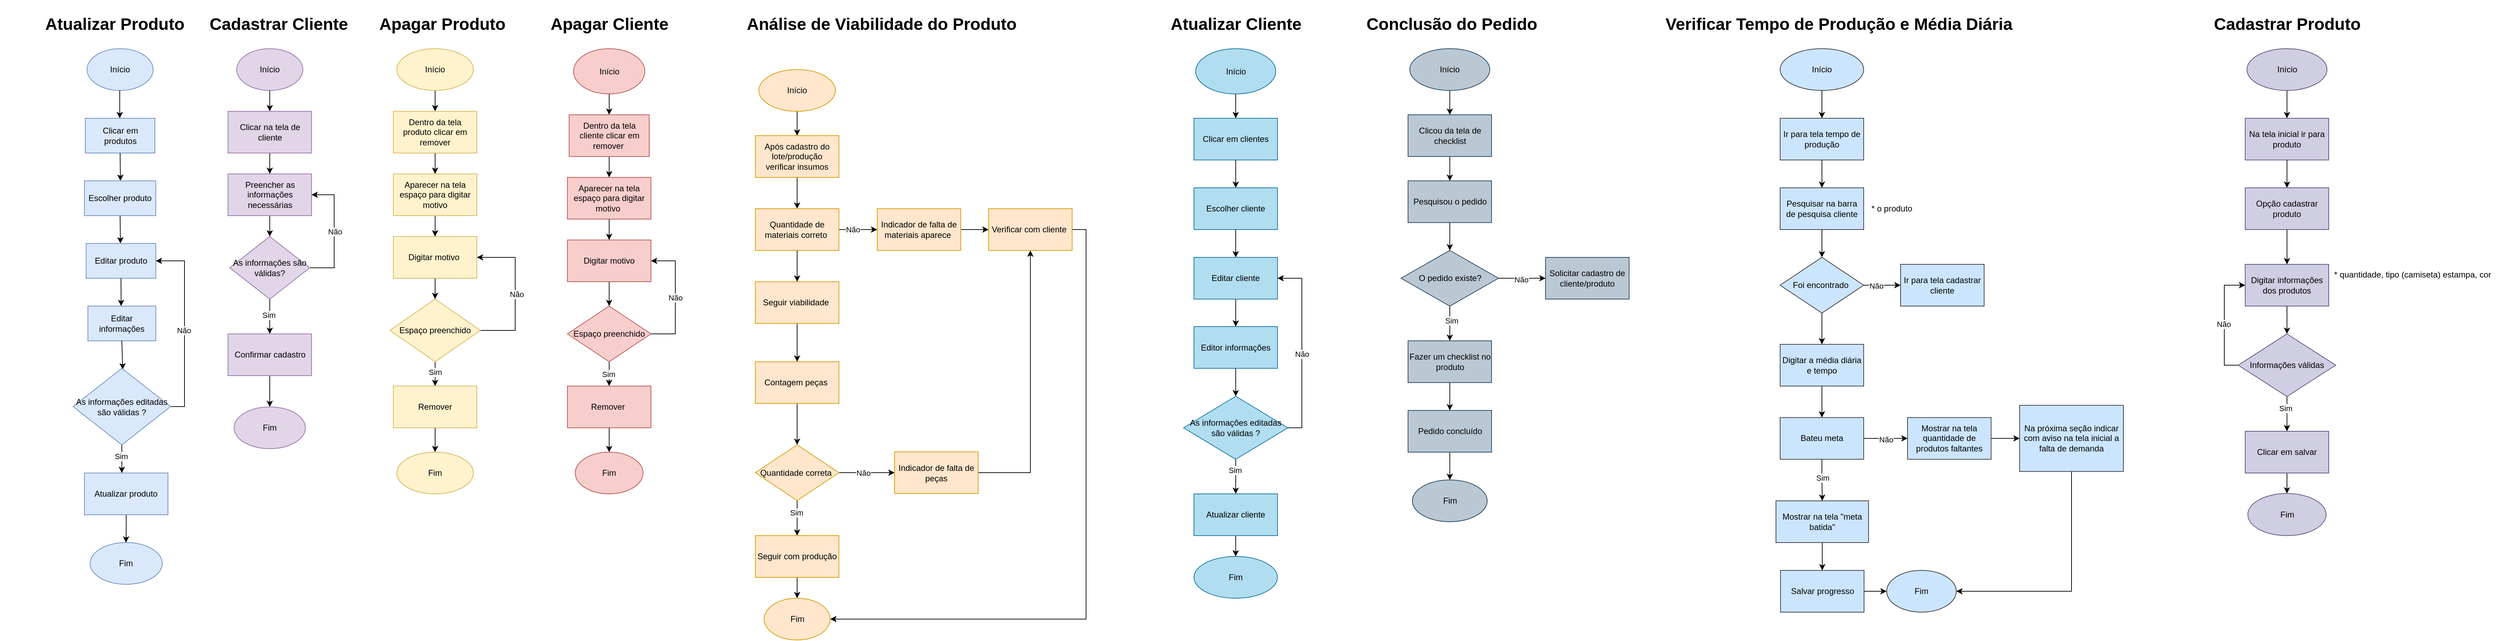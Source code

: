 <mxfile version="24.4.5" type="device">
  <diagram name="Página-1" id="E5Dl9V_7gFB4zJMGTFZP">
    <mxGraphModel dx="2261" dy="782" grid="1" gridSize="10" guides="1" tooltips="1" connect="1" arrows="1" fold="1" page="1" pageScale="1" pageWidth="827" pageHeight="1169" math="0" shadow="0">
      <root>
        <mxCell id="0" />
        <mxCell id="1" parent="0" />
        <mxCell id="nJSs2wzzEc3q5zwMcev3-3" value="&lt;h1&gt;Atualizar Produto&lt;/h1&gt;" style="text;strokeColor=none;align=center;fillColor=none;html=1;verticalAlign=middle;whiteSpace=wrap;rounded=0;" vertex="1" parent="1">
          <mxGeometry x="-70" y="25" width="330" height="20" as="geometry" />
        </mxCell>
        <mxCell id="nJSs2wzzEc3q5zwMcev3-6" value="Início" style="ellipse;whiteSpace=wrap;html=1;fillColor=#dae8fc;strokeColor=#6c8ebf;" vertex="1" parent="1">
          <mxGeometry x="55" y="70" width="95" height="60" as="geometry" />
        </mxCell>
        <mxCell id="nJSs2wzzEc3q5zwMcev3-8" value="" style="endArrow=classic;html=1;rounded=0;" edge="1" parent="1">
          <mxGeometry width="50" height="50" relative="1" as="geometry">
            <mxPoint x="102" y="130" as="sourcePoint" />
            <mxPoint x="102" y="170" as="targetPoint" />
          </mxGeometry>
        </mxCell>
        <mxCell id="nJSs2wzzEc3q5zwMcev3-9" value="Clicar em produtos" style="rounded=0;whiteSpace=wrap;html=1;fillColor=#dae8fc;strokeColor=#6c8ebf;" vertex="1" parent="1">
          <mxGeometry x="52.5" y="170" width="100" height="50" as="geometry" />
        </mxCell>
        <mxCell id="nJSs2wzzEc3q5zwMcev3-11" value="" style="endArrow=classic;html=1;rounded=0;exitX=0.5;exitY=1;exitDx=0;exitDy=0;" edge="1" parent="1" source="nJSs2wzzEc3q5zwMcev3-9">
          <mxGeometry width="50" height="50" relative="1" as="geometry">
            <mxPoint x="82.5" y="290" as="sourcePoint" />
            <mxPoint x="103" y="260" as="targetPoint" />
          </mxGeometry>
        </mxCell>
        <mxCell id="nJSs2wzzEc3q5zwMcev3-12" value="Escolher produto" style="rounded=0;whiteSpace=wrap;html=1;fillColor=#dae8fc;strokeColor=#6c8ebf;" vertex="1" parent="1">
          <mxGeometry x="51.25" y="260" width="102.5" height="50" as="geometry" />
        </mxCell>
        <mxCell id="nJSs2wzzEc3q5zwMcev3-14" value="" style="endArrow=classic;html=1;rounded=0;exitX=0.5;exitY=1;exitDx=0;exitDy=0;" edge="1" parent="1" source="nJSs2wzzEc3q5zwMcev3-12">
          <mxGeometry width="50" height="50" relative="1" as="geometry">
            <mxPoint x="82.5" y="380" as="sourcePoint" />
            <mxPoint x="103" y="350" as="targetPoint" />
          </mxGeometry>
        </mxCell>
        <mxCell id="nJSs2wzzEc3q5zwMcev3-16" value="Editar produto" style="rounded=0;whiteSpace=wrap;html=1;fillColor=#dae8fc;strokeColor=#6c8ebf;" vertex="1" parent="1">
          <mxGeometry x="53.75" y="350" width="100" height="50" as="geometry" />
        </mxCell>
        <mxCell id="nJSs2wzzEc3q5zwMcev3-18" value="" style="endArrow=classic;html=1;rounded=0;exitX=0.5;exitY=1;exitDx=0;exitDy=0;" edge="1" parent="1" source="nJSs2wzzEc3q5zwMcev3-16">
          <mxGeometry width="50" height="50" relative="1" as="geometry">
            <mxPoint x="82.5" y="490" as="sourcePoint" />
            <mxPoint x="104" y="440" as="targetPoint" />
          </mxGeometry>
        </mxCell>
        <mxCell id="nJSs2wzzEc3q5zwMcev3-19" value="Editar informações" style="rounded=0;whiteSpace=wrap;html=1;fillColor=#dae8fc;strokeColor=#6c8ebf;" vertex="1" parent="1">
          <mxGeometry x="56.25" y="440" width="97.5" height="50" as="geometry" />
        </mxCell>
        <mxCell id="nJSs2wzzEc3q5zwMcev3-21" value="" style="endArrow=classic;html=1;rounded=0;exitX=0.5;exitY=1;exitDx=0;exitDy=0;" edge="1" parent="1" source="nJSs2wzzEc3q5zwMcev3-19">
          <mxGeometry width="50" height="50" relative="1" as="geometry">
            <mxPoint x="78.75" y="585" as="sourcePoint" />
            <mxPoint x="106.286" y="531.143" as="targetPoint" />
          </mxGeometry>
        </mxCell>
        <mxCell id="nJSs2wzzEc3q5zwMcev3-26" style="edgeStyle=orthogonalEdgeStyle;rounded=0;orthogonalLoop=1;jettySize=auto;html=1;exitX=1;exitY=0.5;exitDx=0;exitDy=0;entryX=1;entryY=0.5;entryDx=0;entryDy=0;" edge="1" parent="1" source="nJSs2wzzEc3q5zwMcev3-23" target="nJSs2wzzEc3q5zwMcev3-16">
          <mxGeometry relative="1" as="geometry" />
        </mxCell>
        <mxCell id="nJSs2wzzEc3q5zwMcev3-27" value="Não" style="edgeLabel;html=1;align=center;verticalAlign=middle;resizable=0;points=[];" vertex="1" connectable="0" parent="nJSs2wzzEc3q5zwMcev3-26">
          <mxGeometry x="-0.045" y="1" relative="1" as="geometry">
            <mxPoint as="offset" />
          </mxGeometry>
        </mxCell>
        <mxCell id="nJSs2wzzEc3q5zwMcev3-29" value="" style="edgeStyle=orthogonalEdgeStyle;rounded=0;orthogonalLoop=1;jettySize=auto;html=1;" edge="1" parent="1" source="nJSs2wzzEc3q5zwMcev3-23">
          <mxGeometry relative="1" as="geometry">
            <mxPoint x="105" y="680" as="targetPoint" />
          </mxGeometry>
        </mxCell>
        <mxCell id="nJSs2wzzEc3q5zwMcev3-31" value="Sim" style="edgeLabel;html=1;align=center;verticalAlign=middle;resizable=0;points=[];" vertex="1" connectable="0" parent="nJSs2wzzEc3q5zwMcev3-29">
          <mxGeometry x="-0.195" y="-1" relative="1" as="geometry">
            <mxPoint as="offset" />
          </mxGeometry>
        </mxCell>
        <mxCell id="nJSs2wzzEc3q5zwMcev3-23" value="As informações editadas são válidas ?" style="rhombus;whiteSpace=wrap;html=1;fillColor=#dae8fc;strokeColor=#6c8ebf;" vertex="1" parent="1">
          <mxGeometry x="35" y="529.5" width="140" height="110" as="geometry" />
        </mxCell>
        <mxCell id="nJSs2wzzEc3q5zwMcev3-33" value="" style="edgeStyle=orthogonalEdgeStyle;rounded=0;orthogonalLoop=1;jettySize=auto;html=1;" edge="1" parent="1" source="nJSs2wzzEc3q5zwMcev3-30">
          <mxGeometry relative="1" as="geometry">
            <mxPoint x="111" y="780" as="targetPoint" />
          </mxGeometry>
        </mxCell>
        <mxCell id="nJSs2wzzEc3q5zwMcev3-30" value="Atualizar produto" style="rounded=0;whiteSpace=wrap;html=1;fillColor=#dae8fc;strokeColor=#6c8ebf;" vertex="1" parent="1">
          <mxGeometry x="51.25" y="680" width="120" height="60" as="geometry" />
        </mxCell>
        <mxCell id="nJSs2wzzEc3q5zwMcev3-34" value="Fim" style="ellipse;whiteSpace=wrap;html=1;fillColor=#dae8fc;strokeColor=#6c8ebf;" vertex="1" parent="1">
          <mxGeometry x="59.38" y="780" width="103.75" height="60" as="geometry" />
        </mxCell>
        <mxCell id="nJSs2wzzEc3q5zwMcev3-43" style="edgeStyle=orthogonalEdgeStyle;rounded=0;orthogonalLoop=1;jettySize=auto;html=1;exitX=0.5;exitY=1;exitDx=0;exitDy=0;" edge="1" parent="1" source="nJSs2wzzEc3q5zwMcev3-35" target="nJSs2wzzEc3q5zwMcev3-44">
          <mxGeometry relative="1" as="geometry">
            <mxPoint x="318" y="160" as="targetPoint" />
          </mxGeometry>
        </mxCell>
        <mxCell id="nJSs2wzzEc3q5zwMcev3-35" value="Início" style="ellipse;whiteSpace=wrap;html=1;fillColor=#e1d5e7;strokeColor=#9673a6;" vertex="1" parent="1">
          <mxGeometry x="270" y="70" width="95" height="60" as="geometry" />
        </mxCell>
        <mxCell id="nJSs2wzzEc3q5zwMcev3-40" value="&lt;h1&gt;Cadastrar Cliente&lt;/h1&gt;" style="text;html=1;align=center;verticalAlign=middle;resizable=0;points=[];autosize=1;strokeColor=none;fillColor=none;" vertex="1" parent="1">
          <mxGeometry x="220" width="220" height="70" as="geometry" />
        </mxCell>
        <mxCell id="nJSs2wzzEc3q5zwMcev3-45" style="edgeStyle=orthogonalEdgeStyle;rounded=0;orthogonalLoop=1;jettySize=auto;html=1;" edge="1" parent="1" source="nJSs2wzzEc3q5zwMcev3-44" target="nJSs2wzzEc3q5zwMcev3-46">
          <mxGeometry relative="1" as="geometry">
            <mxPoint x="317.5" y="250" as="targetPoint" />
          </mxGeometry>
        </mxCell>
        <mxCell id="nJSs2wzzEc3q5zwMcev3-44" value="Clicar na tela de cliente" style="rounded=0;whiteSpace=wrap;html=1;fillColor=#e1d5e7;strokeColor=#9673a6;" vertex="1" parent="1">
          <mxGeometry x="257.5" y="160" width="120" height="60" as="geometry" />
        </mxCell>
        <mxCell id="nJSs2wzzEc3q5zwMcev3-47" style="edgeStyle=orthogonalEdgeStyle;rounded=0;orthogonalLoop=1;jettySize=auto;html=1;" edge="1" parent="1" source="nJSs2wzzEc3q5zwMcev3-46">
          <mxGeometry relative="1" as="geometry">
            <mxPoint x="317.5" y="340" as="targetPoint" />
          </mxGeometry>
        </mxCell>
        <mxCell id="nJSs2wzzEc3q5zwMcev3-46" value="Preencher as informações necessárias" style="rounded=0;whiteSpace=wrap;html=1;fillColor=#e1d5e7;strokeColor=#9673a6;" vertex="1" parent="1">
          <mxGeometry x="257.5" y="250" width="120" height="60" as="geometry" />
        </mxCell>
        <mxCell id="nJSs2wzzEc3q5zwMcev3-50" style="edgeStyle=orthogonalEdgeStyle;rounded=0;orthogonalLoop=1;jettySize=auto;html=1;entryX=1;entryY=0.5;entryDx=0;entryDy=0;exitX=1;exitY=0.5;exitDx=0;exitDy=0;" edge="1" parent="1" source="nJSs2wzzEc3q5zwMcev3-49" target="nJSs2wzzEc3q5zwMcev3-46">
          <mxGeometry relative="1" as="geometry">
            <Array as="points">
              <mxPoint x="410" y="385" />
              <mxPoint x="410" y="280" />
            </Array>
          </mxGeometry>
        </mxCell>
        <mxCell id="nJSs2wzzEc3q5zwMcev3-51" value="Não" style="edgeLabel;html=1;align=center;verticalAlign=middle;resizable=0;points=[];" vertex="1" connectable="0" parent="nJSs2wzzEc3q5zwMcev3-50">
          <mxGeometry x="0.008" y="-1" relative="1" as="geometry">
            <mxPoint as="offset" />
          </mxGeometry>
        </mxCell>
        <mxCell id="nJSs2wzzEc3q5zwMcev3-52" style="edgeStyle=orthogonalEdgeStyle;rounded=0;orthogonalLoop=1;jettySize=auto;html=1;" edge="1" parent="1" source="nJSs2wzzEc3q5zwMcev3-49" target="nJSs2wzzEc3q5zwMcev3-53">
          <mxGeometry relative="1" as="geometry">
            <mxPoint x="317.5" y="460" as="targetPoint" />
          </mxGeometry>
        </mxCell>
        <mxCell id="nJSs2wzzEc3q5zwMcev3-54" value="Sim" style="edgeLabel;html=1;align=center;verticalAlign=middle;resizable=0;points=[];" vertex="1" connectable="0" parent="nJSs2wzzEc3q5zwMcev3-52">
          <mxGeometry x="-0.08" y="-2" relative="1" as="geometry">
            <mxPoint as="offset" />
          </mxGeometry>
        </mxCell>
        <mxCell id="nJSs2wzzEc3q5zwMcev3-49" value="As informações são válidas?" style="rhombus;whiteSpace=wrap;html=1;fillColor=#e1d5e7;strokeColor=#9673a6;" vertex="1" parent="1">
          <mxGeometry x="260" y="340" width="115" height="90" as="geometry" />
        </mxCell>
        <mxCell id="nJSs2wzzEc3q5zwMcev3-55" style="edgeStyle=orthogonalEdgeStyle;rounded=0;orthogonalLoop=1;jettySize=auto;html=1;" edge="1" parent="1" source="nJSs2wzzEc3q5zwMcev3-53" target="nJSs2wzzEc3q5zwMcev3-56">
          <mxGeometry relative="1" as="geometry">
            <mxPoint x="317.5" y="570" as="targetPoint" />
          </mxGeometry>
        </mxCell>
        <mxCell id="nJSs2wzzEc3q5zwMcev3-53" value="Confirmar cadastro" style="rounded=0;whiteSpace=wrap;html=1;fillColor=#e1d5e7;strokeColor=#9673a6;" vertex="1" parent="1">
          <mxGeometry x="257.5" y="480" width="120" height="60" as="geometry" />
        </mxCell>
        <mxCell id="nJSs2wzzEc3q5zwMcev3-56" value="Fim" style="ellipse;whiteSpace=wrap;html=1;fillColor=#e1d5e7;strokeColor=#9673a6;" vertex="1" parent="1">
          <mxGeometry x="266.25" y="585" width="102.5" height="60" as="geometry" />
        </mxCell>
        <mxCell id="nJSs2wzzEc3q5zwMcev3-57" value="&lt;h1&gt;Apagar Produto&lt;/h1&gt;" style="text;html=1;align=center;verticalAlign=middle;resizable=0;points=[];autosize=1;strokeColor=none;fillColor=none;" vertex="1" parent="1">
          <mxGeometry x="465" width="200" height="70" as="geometry" />
        </mxCell>
        <mxCell id="nJSs2wzzEc3q5zwMcev3-59" style="edgeStyle=orthogonalEdgeStyle;rounded=0;orthogonalLoop=1;jettySize=auto;html=1;" edge="1" parent="1" source="nJSs2wzzEc3q5zwMcev3-58" target="nJSs2wzzEc3q5zwMcev3-60">
          <mxGeometry relative="1" as="geometry">
            <mxPoint x="555" y="160" as="targetPoint" />
          </mxGeometry>
        </mxCell>
        <mxCell id="nJSs2wzzEc3q5zwMcev3-58" value="Início" style="ellipse;whiteSpace=wrap;html=1;fillColor=#fff2cc;strokeColor=#d6b656;" vertex="1" parent="1">
          <mxGeometry x="500" y="70" width="110" height="60" as="geometry" />
        </mxCell>
        <mxCell id="nJSs2wzzEc3q5zwMcev3-61" style="edgeStyle=orthogonalEdgeStyle;rounded=0;orthogonalLoop=1;jettySize=auto;html=1;" edge="1" parent="1" source="nJSs2wzzEc3q5zwMcev3-60" target="nJSs2wzzEc3q5zwMcev3-62">
          <mxGeometry relative="1" as="geometry">
            <mxPoint x="555" y="250" as="targetPoint" />
          </mxGeometry>
        </mxCell>
        <mxCell id="nJSs2wzzEc3q5zwMcev3-60" value="Dentro da tela produto clicar em remover" style="rounded=0;whiteSpace=wrap;html=1;fillColor=#fff2cc;strokeColor=#d6b656;" vertex="1" parent="1">
          <mxGeometry x="495" y="160" width="120" height="60" as="geometry" />
        </mxCell>
        <mxCell id="nJSs2wzzEc3q5zwMcev3-63" style="edgeStyle=orthogonalEdgeStyle;rounded=0;orthogonalLoop=1;jettySize=auto;html=1;" edge="1" parent="1" source="nJSs2wzzEc3q5zwMcev3-62" target="nJSs2wzzEc3q5zwMcev3-64">
          <mxGeometry relative="1" as="geometry">
            <mxPoint x="555" y="340" as="targetPoint" />
          </mxGeometry>
        </mxCell>
        <mxCell id="nJSs2wzzEc3q5zwMcev3-62" value="Aparecer na tela espaço para digitar motivo" style="rounded=0;whiteSpace=wrap;html=1;fillColor=#fff2cc;strokeColor=#d6b656;" vertex="1" parent="1">
          <mxGeometry x="495" y="250" width="120" height="60" as="geometry" />
        </mxCell>
        <mxCell id="nJSs2wzzEc3q5zwMcev3-65" style="edgeStyle=orthogonalEdgeStyle;rounded=0;orthogonalLoop=1;jettySize=auto;html=1;" edge="1" parent="1" source="nJSs2wzzEc3q5zwMcev3-64" target="nJSs2wzzEc3q5zwMcev3-66">
          <mxGeometry relative="1" as="geometry">
            <mxPoint x="555" y="430" as="targetPoint" />
          </mxGeometry>
        </mxCell>
        <mxCell id="nJSs2wzzEc3q5zwMcev3-64" value="Digitar motivo&amp;nbsp;" style="rounded=0;whiteSpace=wrap;html=1;fillColor=#fff2cc;strokeColor=#d6b656;" vertex="1" parent="1">
          <mxGeometry x="495" y="340" width="120" height="60" as="geometry" />
        </mxCell>
        <mxCell id="nJSs2wzzEc3q5zwMcev3-67" style="edgeStyle=orthogonalEdgeStyle;rounded=0;orthogonalLoop=1;jettySize=auto;html=1;entryX=1;entryY=0.5;entryDx=0;entryDy=0;exitX=1;exitY=0.5;exitDx=0;exitDy=0;" edge="1" parent="1" source="nJSs2wzzEc3q5zwMcev3-66" target="nJSs2wzzEc3q5zwMcev3-64">
          <mxGeometry relative="1" as="geometry">
            <Array as="points">
              <mxPoint x="670" y="475" />
              <mxPoint x="670" y="370" />
            </Array>
          </mxGeometry>
        </mxCell>
        <mxCell id="nJSs2wzzEc3q5zwMcev3-68" value="Não" style="edgeLabel;html=1;align=center;verticalAlign=middle;resizable=0;points=[];" vertex="1" connectable="0" parent="nJSs2wzzEc3q5zwMcev3-67">
          <mxGeometry x="-0.029" y="-2" relative="1" as="geometry">
            <mxPoint as="offset" />
          </mxGeometry>
        </mxCell>
        <mxCell id="nJSs2wzzEc3q5zwMcev3-69" style="edgeStyle=orthogonalEdgeStyle;rounded=0;orthogonalLoop=1;jettySize=auto;html=1;" edge="1" parent="1" source="nJSs2wzzEc3q5zwMcev3-66" target="nJSs2wzzEc3q5zwMcev3-70">
          <mxGeometry relative="1" as="geometry">
            <mxPoint x="555" y="550" as="targetPoint" />
          </mxGeometry>
        </mxCell>
        <mxCell id="nJSs2wzzEc3q5zwMcev3-71" value="Sim" style="edgeLabel;html=1;align=center;verticalAlign=middle;resizable=0;points=[];" vertex="1" connectable="0" parent="nJSs2wzzEc3q5zwMcev3-69">
          <mxGeometry x="0.111" relative="1" as="geometry">
            <mxPoint as="offset" />
          </mxGeometry>
        </mxCell>
        <mxCell id="nJSs2wzzEc3q5zwMcev3-66" value="Espaço preenchido" style="rhombus;whiteSpace=wrap;html=1;fillColor=#fff2cc;strokeColor=#d6b656;" vertex="1" parent="1">
          <mxGeometry x="490" y="430" width="130" height="90" as="geometry" />
        </mxCell>
        <mxCell id="nJSs2wzzEc3q5zwMcev3-72" style="edgeStyle=orthogonalEdgeStyle;rounded=0;orthogonalLoop=1;jettySize=auto;html=1;" edge="1" parent="1" source="nJSs2wzzEc3q5zwMcev3-70" target="nJSs2wzzEc3q5zwMcev3-73">
          <mxGeometry relative="1" as="geometry">
            <mxPoint x="555" y="640" as="targetPoint" />
          </mxGeometry>
        </mxCell>
        <mxCell id="nJSs2wzzEc3q5zwMcev3-70" value="Remover" style="rounded=0;whiteSpace=wrap;html=1;fillColor=#fff2cc;strokeColor=#d6b656;" vertex="1" parent="1">
          <mxGeometry x="495" y="555" width="120" height="60" as="geometry" />
        </mxCell>
        <mxCell id="nJSs2wzzEc3q5zwMcev3-73" value="Fim" style="ellipse;whiteSpace=wrap;html=1;fillColor=#fff2cc;strokeColor=#d6b656;" vertex="1" parent="1">
          <mxGeometry x="500" y="650" width="110" height="60" as="geometry" />
        </mxCell>
        <mxCell id="nJSs2wzzEc3q5zwMcev3-75" value="&lt;h1&gt;Apagar Cliente&lt;/h1&gt;" style="text;html=1;align=center;verticalAlign=middle;resizable=0;points=[];autosize=1;strokeColor=none;fillColor=none;" vertex="1" parent="1">
          <mxGeometry x="710" width="190" height="70" as="geometry" />
        </mxCell>
        <mxCell id="nJSs2wzzEc3q5zwMcev3-77" style="edgeStyle=orthogonalEdgeStyle;rounded=0;orthogonalLoop=1;jettySize=auto;html=1;" edge="1" parent="1" source="nJSs2wzzEc3q5zwMcev3-76" target="nJSs2wzzEc3q5zwMcev3-78">
          <mxGeometry relative="1" as="geometry">
            <mxPoint x="805" y="160" as="targetPoint" />
          </mxGeometry>
        </mxCell>
        <mxCell id="nJSs2wzzEc3q5zwMcev3-76" value="Início" style="ellipse;whiteSpace=wrap;html=1;fillColor=#f8cecc;strokeColor=#b85450;" vertex="1" parent="1">
          <mxGeometry x="753.75" y="70" width="102.5" height="65" as="geometry" />
        </mxCell>
        <mxCell id="nJSs2wzzEc3q5zwMcev3-79" style="edgeStyle=orthogonalEdgeStyle;rounded=0;orthogonalLoop=1;jettySize=auto;html=1;" edge="1" parent="1" source="nJSs2wzzEc3q5zwMcev3-78" target="nJSs2wzzEc3q5zwMcev3-80">
          <mxGeometry relative="1" as="geometry">
            <mxPoint x="805" y="250" as="targetPoint" />
          </mxGeometry>
        </mxCell>
        <mxCell id="nJSs2wzzEc3q5zwMcev3-78" value="Dentro da tela cliente clicar em remover&amp;nbsp;" style="rounded=0;whiteSpace=wrap;html=1;fillColor=#f8cecc;strokeColor=#b85450;" vertex="1" parent="1">
          <mxGeometry x="747.5" y="165" width="115" height="60" as="geometry" />
        </mxCell>
        <mxCell id="nJSs2wzzEc3q5zwMcev3-81" style="edgeStyle=orthogonalEdgeStyle;rounded=0;orthogonalLoop=1;jettySize=auto;html=1;" edge="1" parent="1" source="nJSs2wzzEc3q5zwMcev3-80" target="nJSs2wzzEc3q5zwMcev3-82">
          <mxGeometry relative="1" as="geometry">
            <mxPoint x="805" y="340" as="targetPoint" />
          </mxGeometry>
        </mxCell>
        <mxCell id="nJSs2wzzEc3q5zwMcev3-80" value="Aparecer na tela espaço para digitar motivo&amp;nbsp;" style="rounded=0;whiteSpace=wrap;html=1;fillColor=#f8cecc;strokeColor=#b85450;" vertex="1" parent="1">
          <mxGeometry x="745" y="255" width="120" height="60" as="geometry" />
        </mxCell>
        <mxCell id="nJSs2wzzEc3q5zwMcev3-83" style="edgeStyle=orthogonalEdgeStyle;rounded=0;orthogonalLoop=1;jettySize=auto;html=1;" edge="1" parent="1" source="nJSs2wzzEc3q5zwMcev3-82" target="nJSs2wzzEc3q5zwMcev3-84">
          <mxGeometry relative="1" as="geometry">
            <mxPoint x="805" y="430" as="targetPoint" />
          </mxGeometry>
        </mxCell>
        <mxCell id="nJSs2wzzEc3q5zwMcev3-82" value="Digitar motivo" style="rounded=0;whiteSpace=wrap;html=1;fillColor=#f8cecc;strokeColor=#b85450;" vertex="1" parent="1">
          <mxGeometry x="745" y="345" width="120" height="60" as="geometry" />
        </mxCell>
        <mxCell id="nJSs2wzzEc3q5zwMcev3-85" style="edgeStyle=orthogonalEdgeStyle;rounded=0;orthogonalLoop=1;jettySize=auto;html=1;entryX=1;entryY=0.5;entryDx=0;entryDy=0;exitX=1;exitY=0.5;exitDx=0;exitDy=0;" edge="1" parent="1" source="nJSs2wzzEc3q5zwMcev3-84" target="nJSs2wzzEc3q5zwMcev3-82">
          <mxGeometry relative="1" as="geometry">
            <Array as="points">
              <mxPoint x="900" y="480" />
              <mxPoint x="900" y="375" />
            </Array>
          </mxGeometry>
        </mxCell>
        <mxCell id="nJSs2wzzEc3q5zwMcev3-86" value="Não" style="edgeLabel;html=1;align=center;verticalAlign=middle;resizable=0;points=[];" vertex="1" connectable="0" parent="nJSs2wzzEc3q5zwMcev3-85">
          <mxGeometry x="-0.006" relative="1" as="geometry">
            <mxPoint as="offset" />
          </mxGeometry>
        </mxCell>
        <mxCell id="nJSs2wzzEc3q5zwMcev3-87" style="edgeStyle=orthogonalEdgeStyle;rounded=0;orthogonalLoop=1;jettySize=auto;html=1;" edge="1" parent="1" source="nJSs2wzzEc3q5zwMcev3-84" target="nJSs2wzzEc3q5zwMcev3-88">
          <mxGeometry relative="1" as="geometry">
            <mxPoint x="805" y="550" as="targetPoint" />
          </mxGeometry>
        </mxCell>
        <mxCell id="nJSs2wzzEc3q5zwMcev3-89" value="Sim" style="edgeLabel;html=1;align=center;verticalAlign=middle;resizable=0;points=[];" vertex="1" connectable="0" parent="nJSs2wzzEc3q5zwMcev3-87">
          <mxGeometry x="0.24" y="-1" relative="1" as="geometry">
            <mxPoint as="offset" />
          </mxGeometry>
        </mxCell>
        <mxCell id="nJSs2wzzEc3q5zwMcev3-84" value="Espaço preenchido" style="rhombus;whiteSpace=wrap;html=1;fillColor=#f8cecc;strokeColor=#b85450;" vertex="1" parent="1">
          <mxGeometry x="745" y="440" width="120" height="80" as="geometry" />
        </mxCell>
        <mxCell id="nJSs2wzzEc3q5zwMcev3-90" style="edgeStyle=orthogonalEdgeStyle;rounded=0;orthogonalLoop=1;jettySize=auto;html=1;" edge="1" parent="1" source="nJSs2wzzEc3q5zwMcev3-88" target="nJSs2wzzEc3q5zwMcev3-91">
          <mxGeometry relative="1" as="geometry">
            <mxPoint x="805" y="650" as="targetPoint" />
          </mxGeometry>
        </mxCell>
        <mxCell id="nJSs2wzzEc3q5zwMcev3-88" value="Remover&amp;nbsp;" style="rounded=0;whiteSpace=wrap;html=1;fillColor=#f8cecc;strokeColor=#b85450;" vertex="1" parent="1">
          <mxGeometry x="745" y="555" width="120" height="60" as="geometry" />
        </mxCell>
        <mxCell id="nJSs2wzzEc3q5zwMcev3-91" value="Fim" style="ellipse;whiteSpace=wrap;html=1;fillColor=#f8cecc;strokeColor=#b85450;" vertex="1" parent="1">
          <mxGeometry x="756.25" y="650" width="97.5" height="60" as="geometry" />
        </mxCell>
        <mxCell id="nJSs2wzzEc3q5zwMcev3-92" value="&lt;h1&gt;Análise de Viabilidade do Produto&lt;/h1&gt;" style="text;html=1;align=center;verticalAlign=middle;resizable=0;points=[];autosize=1;" vertex="1" parent="1">
          <mxGeometry x="991" width="410" height="70" as="geometry" />
        </mxCell>
        <mxCell id="nJSs2wzzEc3q5zwMcev3-95" value="" style="edgeStyle=orthogonalEdgeStyle;rounded=0;orthogonalLoop=1;jettySize=auto;html=1;" edge="1" parent="1" source="nJSs2wzzEc3q5zwMcev3-93" target="nJSs2wzzEc3q5zwMcev3-94">
          <mxGeometry relative="1" as="geometry" />
        </mxCell>
        <mxCell id="nJSs2wzzEc3q5zwMcev3-93" value="Início" style="ellipse;whiteSpace=wrap;html=1;fillColor=#ffe6cc;strokeColor=#d79b00;" vertex="1" parent="1">
          <mxGeometry x="1020" y="100" width="110" height="60" as="geometry" />
        </mxCell>
        <mxCell id="nJSs2wzzEc3q5zwMcev3-97" value="" style="edgeStyle=orthogonalEdgeStyle;rounded=0;orthogonalLoop=1;jettySize=auto;html=1;" edge="1" parent="1" source="nJSs2wzzEc3q5zwMcev3-94" target="nJSs2wzzEc3q5zwMcev3-96">
          <mxGeometry relative="1" as="geometry" />
        </mxCell>
        <mxCell id="nJSs2wzzEc3q5zwMcev3-94" value="Após cadastro do lote/produção verificar insumos" style="whiteSpace=wrap;html=1;fillColor=#ffe6cc;strokeColor=#d79b00;" vertex="1" parent="1">
          <mxGeometry x="1015" y="195" width="120" height="60" as="geometry" />
        </mxCell>
        <mxCell id="nJSs2wzzEc3q5zwMcev3-102" value="" style="edgeStyle=orthogonalEdgeStyle;rounded=0;orthogonalLoop=1;jettySize=auto;html=1;" edge="1" parent="1" source="nJSs2wzzEc3q5zwMcev3-96" target="nJSs2wzzEc3q5zwMcev3-101">
          <mxGeometry relative="1" as="geometry" />
        </mxCell>
        <mxCell id="nJSs2wzzEc3q5zwMcev3-103" value="Não" style="edgeLabel;html=1;align=center;verticalAlign=middle;resizable=0;points=[];" vertex="1" connectable="0" parent="nJSs2wzzEc3q5zwMcev3-102">
          <mxGeometry x="-0.273" relative="1" as="geometry">
            <mxPoint as="offset" />
          </mxGeometry>
        </mxCell>
        <mxCell id="nJSs2wzzEc3q5zwMcev3-107" value="" style="edgeStyle=orthogonalEdgeStyle;rounded=0;orthogonalLoop=1;jettySize=auto;html=1;" edge="1" parent="1" source="nJSs2wzzEc3q5zwMcev3-96" target="nJSs2wzzEc3q5zwMcev3-106">
          <mxGeometry relative="1" as="geometry" />
        </mxCell>
        <mxCell id="nJSs2wzzEc3q5zwMcev3-96" value="Quantidade de materiais correto&amp;nbsp;" style="whiteSpace=wrap;html=1;fillColor=#ffe6cc;strokeColor=#d79b00;" vertex="1" parent="1">
          <mxGeometry x="1015" y="300" width="120" height="60" as="geometry" />
        </mxCell>
        <mxCell id="nJSs2wzzEc3q5zwMcev3-105" value="" style="edgeStyle=orthogonalEdgeStyle;rounded=0;orthogonalLoop=1;jettySize=auto;html=1;" edge="1" parent="1" source="nJSs2wzzEc3q5zwMcev3-101" target="nJSs2wzzEc3q5zwMcev3-104">
          <mxGeometry relative="1" as="geometry" />
        </mxCell>
        <mxCell id="nJSs2wzzEc3q5zwMcev3-101" value="Indicador de falta de materiais aparece&amp;nbsp;" style="whiteSpace=wrap;html=1;fillColor=#ffe6cc;strokeColor=#d79b00;" vertex="1" parent="1">
          <mxGeometry x="1190" y="300" width="120" height="60" as="geometry" />
        </mxCell>
        <mxCell id="nJSs2wzzEc3q5zwMcev3-122" style="edgeStyle=orthogonalEdgeStyle;rounded=0;orthogonalLoop=1;jettySize=auto;html=1;exitX=1;exitY=0.5;exitDx=0;exitDy=0;entryX=1;entryY=0.5;entryDx=0;entryDy=0;" edge="1" parent="1" source="nJSs2wzzEc3q5zwMcev3-104" target="nJSs2wzzEc3q5zwMcev3-120">
          <mxGeometry relative="1" as="geometry" />
        </mxCell>
        <mxCell id="nJSs2wzzEc3q5zwMcev3-104" value="Verificar com cliente&amp;nbsp;" style="whiteSpace=wrap;html=1;fillColor=#ffe6cc;strokeColor=#d79b00;" vertex="1" parent="1">
          <mxGeometry x="1350" y="300" width="120" height="60" as="geometry" />
        </mxCell>
        <mxCell id="nJSs2wzzEc3q5zwMcev3-110" value="" style="edgeStyle=orthogonalEdgeStyle;rounded=0;orthogonalLoop=1;jettySize=auto;html=1;" edge="1" parent="1" source="nJSs2wzzEc3q5zwMcev3-106" target="nJSs2wzzEc3q5zwMcev3-109">
          <mxGeometry relative="1" as="geometry" />
        </mxCell>
        <mxCell id="nJSs2wzzEc3q5zwMcev3-106" value="Seguir viabilidade&amp;nbsp;" style="whiteSpace=wrap;html=1;fillColor=#ffe6cc;strokeColor=#d79b00;" vertex="1" parent="1">
          <mxGeometry x="1015" y="405" width="120" height="60" as="geometry" />
        </mxCell>
        <mxCell id="nJSs2wzzEc3q5zwMcev3-112" value="" style="edgeStyle=orthogonalEdgeStyle;rounded=0;orthogonalLoop=1;jettySize=auto;html=1;" edge="1" parent="1" source="nJSs2wzzEc3q5zwMcev3-109" target="nJSs2wzzEc3q5zwMcev3-111">
          <mxGeometry relative="1" as="geometry" />
        </mxCell>
        <mxCell id="nJSs2wzzEc3q5zwMcev3-109" value="Contagem peças&amp;nbsp;" style="whiteSpace=wrap;html=1;fillColor=#ffe6cc;strokeColor=#d79b00;" vertex="1" parent="1">
          <mxGeometry x="1015" y="520" width="120" height="60" as="geometry" />
        </mxCell>
        <mxCell id="nJSs2wzzEc3q5zwMcev3-114" value="" style="edgeStyle=orthogonalEdgeStyle;rounded=0;orthogonalLoop=1;jettySize=auto;html=1;" edge="1" parent="1" source="nJSs2wzzEc3q5zwMcev3-111" target="nJSs2wzzEc3q5zwMcev3-113">
          <mxGeometry relative="1" as="geometry" />
        </mxCell>
        <mxCell id="nJSs2wzzEc3q5zwMcev3-115" value="Não" style="edgeLabel;html=1;align=center;verticalAlign=middle;resizable=0;points=[];" vertex="1" connectable="0" parent="nJSs2wzzEc3q5zwMcev3-114">
          <mxGeometry x="-0.125" y="1" relative="1" as="geometry">
            <mxPoint y="1" as="offset" />
          </mxGeometry>
        </mxCell>
        <mxCell id="nJSs2wzzEc3q5zwMcev3-118" value="" style="edgeStyle=orthogonalEdgeStyle;rounded=0;orthogonalLoop=1;jettySize=auto;html=1;" edge="1" parent="1" source="nJSs2wzzEc3q5zwMcev3-111" target="nJSs2wzzEc3q5zwMcev3-117">
          <mxGeometry relative="1" as="geometry" />
        </mxCell>
        <mxCell id="nJSs2wzzEc3q5zwMcev3-119" value="Sim" style="edgeLabel;html=1;align=center;verticalAlign=middle;resizable=0;points=[];" vertex="1" connectable="0" parent="nJSs2wzzEc3q5zwMcev3-118">
          <mxGeometry x="-0.322" y="-1" relative="1" as="geometry">
            <mxPoint as="offset" />
          </mxGeometry>
        </mxCell>
        <mxCell id="nJSs2wzzEc3q5zwMcev3-111" value="Quantidade correta&amp;nbsp;" style="rhombus;whiteSpace=wrap;html=1;fillColor=#ffe6cc;strokeColor=#d79b00;" vertex="1" parent="1">
          <mxGeometry x="1015" y="639.5" width="120" height="80" as="geometry" />
        </mxCell>
        <mxCell id="nJSs2wzzEc3q5zwMcev3-116" style="edgeStyle=orthogonalEdgeStyle;rounded=0;orthogonalLoop=1;jettySize=auto;html=1;entryX=0.5;entryY=1;entryDx=0;entryDy=0;" edge="1" parent="1" source="nJSs2wzzEc3q5zwMcev3-113" target="nJSs2wzzEc3q5zwMcev3-104">
          <mxGeometry relative="1" as="geometry" />
        </mxCell>
        <mxCell id="nJSs2wzzEc3q5zwMcev3-113" value="Indicador de falta de peças" style="whiteSpace=wrap;html=1;fillColor=#ffe6cc;strokeColor=#d79b00;" vertex="1" parent="1">
          <mxGeometry x="1215" y="649.5" width="120" height="60" as="geometry" />
        </mxCell>
        <mxCell id="nJSs2wzzEc3q5zwMcev3-121" value="" style="edgeStyle=orthogonalEdgeStyle;rounded=0;orthogonalLoop=1;jettySize=auto;html=1;" edge="1" parent="1" source="nJSs2wzzEc3q5zwMcev3-117" target="nJSs2wzzEc3q5zwMcev3-120">
          <mxGeometry relative="1" as="geometry" />
        </mxCell>
        <mxCell id="nJSs2wzzEc3q5zwMcev3-117" value="Seguir com produção" style="whiteSpace=wrap;html=1;fillColor=#ffe6cc;strokeColor=#d79b00;" vertex="1" parent="1">
          <mxGeometry x="1015" y="770" width="120" height="60" as="geometry" />
        </mxCell>
        <mxCell id="nJSs2wzzEc3q5zwMcev3-120" value="Fim" style="ellipse;whiteSpace=wrap;html=1;fillColor=#ffe6cc;strokeColor=#d79b00;" vertex="1" parent="1">
          <mxGeometry x="1027.5" y="860" width="95" height="60" as="geometry" />
        </mxCell>
        <mxCell id="nJSs2wzzEc3q5zwMcev3-123" value="&lt;h1&gt;Atualizar Cliente&lt;/h1&gt;" style="text;html=1;align=center;verticalAlign=middle;resizable=0;points=[];autosize=1;strokeColor=none;fillColor=none;" vertex="1" parent="1">
          <mxGeometry x="1600" width="210" height="70" as="geometry" />
        </mxCell>
        <mxCell id="nJSs2wzzEc3q5zwMcev3-128" value="" style="edgeStyle=orthogonalEdgeStyle;rounded=0;orthogonalLoop=1;jettySize=auto;html=1;" edge="1" parent="1" source="nJSs2wzzEc3q5zwMcev3-126" target="nJSs2wzzEc3q5zwMcev3-127">
          <mxGeometry relative="1" as="geometry" />
        </mxCell>
        <mxCell id="nJSs2wzzEc3q5zwMcev3-126" value="Início" style="ellipse;whiteSpace=wrap;html=1;fillColor=#b1ddf0;strokeColor=#10739e;" vertex="1" parent="1">
          <mxGeometry x="1647.5" y="70" width="115" height="65" as="geometry" />
        </mxCell>
        <mxCell id="nJSs2wzzEc3q5zwMcev3-130" value="" style="edgeStyle=orthogonalEdgeStyle;rounded=0;orthogonalLoop=1;jettySize=auto;html=1;" edge="1" parent="1" source="nJSs2wzzEc3q5zwMcev3-127" target="nJSs2wzzEc3q5zwMcev3-129">
          <mxGeometry relative="1" as="geometry" />
        </mxCell>
        <mxCell id="nJSs2wzzEc3q5zwMcev3-127" value="Clicar em clientes" style="whiteSpace=wrap;html=1;fillColor=#b1ddf0;strokeColor=#10739e;" vertex="1" parent="1">
          <mxGeometry x="1645" y="170" width="120" height="60" as="geometry" />
        </mxCell>
        <mxCell id="nJSs2wzzEc3q5zwMcev3-132" value="" style="edgeStyle=orthogonalEdgeStyle;rounded=0;orthogonalLoop=1;jettySize=auto;html=1;" edge="1" parent="1" source="nJSs2wzzEc3q5zwMcev3-129" target="nJSs2wzzEc3q5zwMcev3-131">
          <mxGeometry relative="1" as="geometry" />
        </mxCell>
        <mxCell id="nJSs2wzzEc3q5zwMcev3-129" value="Escolher cliente" style="whiteSpace=wrap;html=1;fillColor=#b1ddf0;strokeColor=#10739e;" vertex="1" parent="1">
          <mxGeometry x="1645" y="270" width="120" height="60" as="geometry" />
        </mxCell>
        <mxCell id="nJSs2wzzEc3q5zwMcev3-135" value="" style="edgeStyle=orthogonalEdgeStyle;rounded=0;orthogonalLoop=1;jettySize=auto;html=1;" edge="1" parent="1" source="nJSs2wzzEc3q5zwMcev3-131" target="nJSs2wzzEc3q5zwMcev3-134">
          <mxGeometry relative="1" as="geometry" />
        </mxCell>
        <mxCell id="nJSs2wzzEc3q5zwMcev3-131" value="Editar cliente" style="whiteSpace=wrap;html=1;fillColor=#b1ddf0;strokeColor=#10739e;" vertex="1" parent="1">
          <mxGeometry x="1645" y="370" width="120" height="60" as="geometry" />
        </mxCell>
        <mxCell id="nJSs2wzzEc3q5zwMcev3-137" value="" style="edgeStyle=orthogonalEdgeStyle;rounded=0;orthogonalLoop=1;jettySize=auto;html=1;" edge="1" parent="1" source="nJSs2wzzEc3q5zwMcev3-134" target="nJSs2wzzEc3q5zwMcev3-136">
          <mxGeometry relative="1" as="geometry" />
        </mxCell>
        <mxCell id="nJSs2wzzEc3q5zwMcev3-134" value="Editor informações" style="whiteSpace=wrap;html=1;fillColor=#b1ddf0;strokeColor=#10739e;" vertex="1" parent="1">
          <mxGeometry x="1645" y="469.5" width="120" height="60" as="geometry" />
        </mxCell>
        <mxCell id="nJSs2wzzEc3q5zwMcev3-138" style="edgeStyle=orthogonalEdgeStyle;rounded=0;orthogonalLoop=1;jettySize=auto;html=1;entryX=1;entryY=0.5;entryDx=0;entryDy=0;exitX=1;exitY=0.5;exitDx=0;exitDy=0;" edge="1" parent="1" source="nJSs2wzzEc3q5zwMcev3-136" target="nJSs2wzzEc3q5zwMcev3-131">
          <mxGeometry relative="1" as="geometry" />
        </mxCell>
        <mxCell id="nJSs2wzzEc3q5zwMcev3-139" value="Não" style="edgeLabel;html=1;align=center;verticalAlign=middle;resizable=0;points=[];" vertex="1" connectable="0" parent="nJSs2wzzEc3q5zwMcev3-138">
          <mxGeometry x="-0.067" relative="1" as="geometry">
            <mxPoint as="offset" />
          </mxGeometry>
        </mxCell>
        <mxCell id="nJSs2wzzEc3q5zwMcev3-141" value="" style="edgeStyle=orthogonalEdgeStyle;rounded=0;orthogonalLoop=1;jettySize=auto;html=1;" edge="1" parent="1" source="nJSs2wzzEc3q5zwMcev3-136" target="nJSs2wzzEc3q5zwMcev3-140">
          <mxGeometry relative="1" as="geometry" />
        </mxCell>
        <mxCell id="nJSs2wzzEc3q5zwMcev3-142" value="Sim" style="edgeLabel;html=1;align=center;verticalAlign=middle;resizable=0;points=[];" vertex="1" connectable="0" parent="nJSs2wzzEc3q5zwMcev3-141">
          <mxGeometry x="-0.367" y="-1" relative="1" as="geometry">
            <mxPoint as="offset" />
          </mxGeometry>
        </mxCell>
        <mxCell id="nJSs2wzzEc3q5zwMcev3-136" value="As informações editadas são válidas ?" style="rhombus;whiteSpace=wrap;html=1;fillColor=#b1ddf0;strokeColor=#10739e;" vertex="1" parent="1">
          <mxGeometry x="1630" y="569.75" width="150" height="90.5" as="geometry" />
        </mxCell>
        <mxCell id="nJSs2wzzEc3q5zwMcev3-144" value="" style="edgeStyle=orthogonalEdgeStyle;rounded=0;orthogonalLoop=1;jettySize=auto;html=1;" edge="1" parent="1" source="nJSs2wzzEc3q5zwMcev3-140" target="nJSs2wzzEc3q5zwMcev3-143">
          <mxGeometry relative="1" as="geometry" />
        </mxCell>
        <mxCell id="nJSs2wzzEc3q5zwMcev3-140" value="Atualizar cliente" style="whiteSpace=wrap;html=1;fillColor=#b1ddf0;strokeColor=#10739e;" vertex="1" parent="1">
          <mxGeometry x="1645" y="710" width="120" height="60" as="geometry" />
        </mxCell>
        <mxCell id="nJSs2wzzEc3q5zwMcev3-143" value="Fim" style="ellipse;whiteSpace=wrap;html=1;fillColor=#b1ddf0;strokeColor=#10739e;" vertex="1" parent="1">
          <mxGeometry x="1645" y="800" width="120" height="60" as="geometry" />
        </mxCell>
        <mxCell id="nJSs2wzzEc3q5zwMcev3-146" value="&lt;h1&gt;Conclusão do Pedido&lt;/h1&gt;" style="text;html=1;align=center;verticalAlign=middle;resizable=0;points=[];autosize=1;strokeColor=none;fillColor=none;" vertex="1" parent="1">
          <mxGeometry x="1880" width="270" height="70" as="geometry" />
        </mxCell>
        <mxCell id="nJSs2wzzEc3q5zwMcev3-149" value="" style="edgeStyle=orthogonalEdgeStyle;rounded=0;orthogonalLoop=1;jettySize=auto;html=1;" edge="1" parent="1" source="nJSs2wzzEc3q5zwMcev3-147" target="nJSs2wzzEc3q5zwMcev3-148">
          <mxGeometry relative="1" as="geometry" />
        </mxCell>
        <mxCell id="nJSs2wzzEc3q5zwMcev3-147" value="Início" style="ellipse;whiteSpace=wrap;html=1;fillColor=#bac8d3;strokeColor=#23445d;" vertex="1" parent="1">
          <mxGeometry x="1955" y="70" width="115" height="60" as="geometry" />
        </mxCell>
        <mxCell id="nJSs2wzzEc3q5zwMcev3-151" value="" style="edgeStyle=orthogonalEdgeStyle;rounded=0;orthogonalLoop=1;jettySize=auto;html=1;" edge="1" parent="1" source="nJSs2wzzEc3q5zwMcev3-148" target="nJSs2wzzEc3q5zwMcev3-150">
          <mxGeometry relative="1" as="geometry" />
        </mxCell>
        <mxCell id="nJSs2wzzEc3q5zwMcev3-148" value="Clicou da tela de checklist" style="whiteSpace=wrap;html=1;fillColor=#bac8d3;strokeColor=#23445d;" vertex="1" parent="1">
          <mxGeometry x="1952.5" y="165" width="120" height="60" as="geometry" />
        </mxCell>
        <mxCell id="nJSs2wzzEc3q5zwMcev3-155" value="" style="edgeStyle=orthogonalEdgeStyle;rounded=0;orthogonalLoop=1;jettySize=auto;html=1;" edge="1" parent="1" source="nJSs2wzzEc3q5zwMcev3-150" target="nJSs2wzzEc3q5zwMcev3-154">
          <mxGeometry relative="1" as="geometry" />
        </mxCell>
        <mxCell id="nJSs2wzzEc3q5zwMcev3-150" value="Pesquisou o pedido" style="whiteSpace=wrap;html=1;fillColor=#bac8d3;strokeColor=#23445d;" vertex="1" parent="1">
          <mxGeometry x="1952.5" y="260" width="120" height="60" as="geometry" />
        </mxCell>
        <mxCell id="nJSs2wzzEc3q5zwMcev3-157" value="" style="edgeStyle=orthogonalEdgeStyle;rounded=0;orthogonalLoop=1;jettySize=auto;html=1;" edge="1" parent="1" source="nJSs2wzzEc3q5zwMcev3-154" target="nJSs2wzzEc3q5zwMcev3-156">
          <mxGeometry relative="1" as="geometry" />
        </mxCell>
        <mxCell id="nJSs2wzzEc3q5zwMcev3-158" value="Não" style="edgeLabel;html=1;align=center;verticalAlign=middle;resizable=0;points=[];" vertex="1" connectable="0" parent="nJSs2wzzEc3q5zwMcev3-157">
          <mxGeometry x="-0.078" y="-2" relative="1" as="geometry">
            <mxPoint x="1" as="offset" />
          </mxGeometry>
        </mxCell>
        <mxCell id="nJSs2wzzEc3q5zwMcev3-160" value="" style="edgeStyle=orthogonalEdgeStyle;rounded=0;orthogonalLoop=1;jettySize=auto;html=1;" edge="1" parent="1" source="nJSs2wzzEc3q5zwMcev3-154" target="nJSs2wzzEc3q5zwMcev3-159">
          <mxGeometry relative="1" as="geometry" />
        </mxCell>
        <mxCell id="nJSs2wzzEc3q5zwMcev3-161" value="Sim" style="edgeLabel;html=1;align=center;verticalAlign=middle;resizable=0;points=[];" vertex="1" connectable="0" parent="nJSs2wzzEc3q5zwMcev3-160">
          <mxGeometry x="-0.156" y="2" relative="1" as="geometry">
            <mxPoint as="offset" />
          </mxGeometry>
        </mxCell>
        <mxCell id="nJSs2wzzEc3q5zwMcev3-154" value="O pedido existe?" style="rhombus;whiteSpace=wrap;html=1;fillColor=#bac8d3;strokeColor=#23445d;" vertex="1" parent="1">
          <mxGeometry x="1942.5" y="360" width="140" height="80" as="geometry" />
        </mxCell>
        <mxCell id="nJSs2wzzEc3q5zwMcev3-156" value="Solicitar cadastro de cliente/produto" style="whiteSpace=wrap;html=1;fillColor=#bac8d3;strokeColor=#23445d;" vertex="1" parent="1">
          <mxGeometry x="2150" y="370" width="120" height="60" as="geometry" />
        </mxCell>
        <mxCell id="nJSs2wzzEc3q5zwMcev3-163" value="" style="edgeStyle=orthogonalEdgeStyle;rounded=0;orthogonalLoop=1;jettySize=auto;html=1;" edge="1" parent="1" source="nJSs2wzzEc3q5zwMcev3-159" target="nJSs2wzzEc3q5zwMcev3-162">
          <mxGeometry relative="1" as="geometry" />
        </mxCell>
        <mxCell id="nJSs2wzzEc3q5zwMcev3-159" value="Fazer um checklist no produto" style="whiteSpace=wrap;html=1;fillColor=#bac8d3;strokeColor=#23445d;" vertex="1" parent="1">
          <mxGeometry x="1952.5" y="490" width="120" height="60" as="geometry" />
        </mxCell>
        <mxCell id="nJSs2wzzEc3q5zwMcev3-165" value="" style="edgeStyle=orthogonalEdgeStyle;rounded=0;orthogonalLoop=1;jettySize=auto;html=1;" edge="1" parent="1" source="nJSs2wzzEc3q5zwMcev3-162" target="nJSs2wzzEc3q5zwMcev3-164">
          <mxGeometry relative="1" as="geometry" />
        </mxCell>
        <mxCell id="nJSs2wzzEc3q5zwMcev3-162" value="Pedido concluído" style="whiteSpace=wrap;html=1;fillColor=#bac8d3;strokeColor=#23445d;" vertex="1" parent="1">
          <mxGeometry x="1952.5" y="590" width="120" height="60" as="geometry" />
        </mxCell>
        <mxCell id="nJSs2wzzEc3q5zwMcev3-164" value="Fim" style="ellipse;whiteSpace=wrap;html=1;fillColor=#bac8d3;strokeColor=#23445d;" vertex="1" parent="1">
          <mxGeometry x="1958.75" y="690" width="107.5" height="60" as="geometry" />
        </mxCell>
        <mxCell id="nJSs2wzzEc3q5zwMcev3-167" value="&lt;h1&gt;Verificar Tempo de Produção e Média Diária&lt;/h1&gt;" style="text;html=1;align=center;verticalAlign=middle;resizable=0;points=[];autosize=1;strokeColor=none;fillColor=none;" vertex="1" parent="1">
          <mxGeometry x="2311" width="520" height="70" as="geometry" />
        </mxCell>
        <mxCell id="nJSs2wzzEc3q5zwMcev3-170" value="" style="edgeStyle=orthogonalEdgeStyle;rounded=0;orthogonalLoop=1;jettySize=auto;html=1;" edge="1" parent="1" source="nJSs2wzzEc3q5zwMcev3-168" target="nJSs2wzzEc3q5zwMcev3-169">
          <mxGeometry relative="1" as="geometry" />
        </mxCell>
        <mxCell id="nJSs2wzzEc3q5zwMcev3-168" value="Início" style="ellipse;whiteSpace=wrap;html=1;fillColor=#cce5ff;strokeColor=#36393d;" vertex="1" parent="1">
          <mxGeometry x="2487" y="70" width="120" height="60" as="geometry" />
        </mxCell>
        <mxCell id="nJSs2wzzEc3q5zwMcev3-172" value="" style="edgeStyle=orthogonalEdgeStyle;rounded=0;orthogonalLoop=1;jettySize=auto;html=1;" edge="1" parent="1" source="nJSs2wzzEc3q5zwMcev3-169" target="nJSs2wzzEc3q5zwMcev3-171">
          <mxGeometry relative="1" as="geometry" />
        </mxCell>
        <mxCell id="nJSs2wzzEc3q5zwMcev3-169" value="Ir para tela tempo de produção" style="whiteSpace=wrap;html=1;fillColor=#cce5ff;strokeColor=#36393d;" vertex="1" parent="1">
          <mxGeometry x="2487" y="170" width="120" height="60" as="geometry" />
        </mxCell>
        <mxCell id="nJSs2wzzEc3q5zwMcev3-176" value="" style="edgeStyle=orthogonalEdgeStyle;rounded=0;orthogonalLoop=1;jettySize=auto;html=1;" edge="1" parent="1" source="nJSs2wzzEc3q5zwMcev3-171" target="nJSs2wzzEc3q5zwMcev3-175">
          <mxGeometry relative="1" as="geometry" />
        </mxCell>
        <mxCell id="nJSs2wzzEc3q5zwMcev3-171" value="Pesquisar na barra de pesquisa cliente" style="whiteSpace=wrap;html=1;fillColor=#cce5ff;strokeColor=#36393d;" vertex="1" parent="1">
          <mxGeometry x="2487" y="270" width="120" height="60" as="geometry" />
        </mxCell>
        <mxCell id="nJSs2wzzEc3q5zwMcev3-173" value="* o produto" style="text;html=1;align=center;verticalAlign=middle;resizable=0;points=[];autosize=1;strokeColor=none;fillColor=none;" vertex="1" parent="1">
          <mxGeometry x="2607" y="285" width="80" height="30" as="geometry" />
        </mxCell>
        <mxCell id="nJSs2wzzEc3q5zwMcev3-178" value="" style="edgeStyle=orthogonalEdgeStyle;rounded=0;orthogonalLoop=1;jettySize=auto;html=1;" edge="1" parent="1" source="nJSs2wzzEc3q5zwMcev3-175" target="nJSs2wzzEc3q5zwMcev3-177">
          <mxGeometry relative="1" as="geometry" />
        </mxCell>
        <mxCell id="nJSs2wzzEc3q5zwMcev3-179" value="Não" style="edgeLabel;html=1;align=center;verticalAlign=middle;resizable=0;points=[];" vertex="1" connectable="0" parent="nJSs2wzzEc3q5zwMcev3-178">
          <mxGeometry x="-0.321" y="-1" relative="1" as="geometry">
            <mxPoint as="offset" />
          </mxGeometry>
        </mxCell>
        <mxCell id="nJSs2wzzEc3q5zwMcev3-181" value="" style="edgeStyle=orthogonalEdgeStyle;rounded=0;orthogonalLoop=1;jettySize=auto;html=1;" edge="1" parent="1" source="nJSs2wzzEc3q5zwMcev3-175" target="nJSs2wzzEc3q5zwMcev3-180">
          <mxGeometry relative="1" as="geometry" />
        </mxCell>
        <mxCell id="nJSs2wzzEc3q5zwMcev3-175" value="Foi encontrado&amp;nbsp;" style="rhombus;whiteSpace=wrap;html=1;fillColor=#cce5ff;strokeColor=#36393d;" vertex="1" parent="1">
          <mxGeometry x="2487" y="370" width="120" height="80" as="geometry" />
        </mxCell>
        <mxCell id="nJSs2wzzEc3q5zwMcev3-177" value="Ir para tela cadastrar cliente" style="whiteSpace=wrap;html=1;fillColor=#cce5ff;strokeColor=#36393d;" vertex="1" parent="1">
          <mxGeometry x="2660" y="380" width="120" height="60" as="geometry" />
        </mxCell>
        <mxCell id="nJSs2wzzEc3q5zwMcev3-183" value="" style="edgeStyle=orthogonalEdgeStyle;rounded=0;orthogonalLoop=1;jettySize=auto;html=1;" edge="1" parent="1" source="nJSs2wzzEc3q5zwMcev3-180" target="nJSs2wzzEc3q5zwMcev3-182">
          <mxGeometry relative="1" as="geometry" />
        </mxCell>
        <mxCell id="nJSs2wzzEc3q5zwMcev3-180" value="Digitar a média diária e tempo" style="whiteSpace=wrap;html=1;fillColor=#cce5ff;strokeColor=#36393d;" vertex="1" parent="1">
          <mxGeometry x="2487" y="495" width="120" height="60" as="geometry" />
        </mxCell>
        <mxCell id="nJSs2wzzEc3q5zwMcev3-185" value="" style="edgeStyle=orthogonalEdgeStyle;rounded=0;orthogonalLoop=1;jettySize=auto;html=1;" edge="1" parent="1" source="nJSs2wzzEc3q5zwMcev3-182" target="nJSs2wzzEc3q5zwMcev3-184">
          <mxGeometry relative="1" as="geometry" />
        </mxCell>
        <mxCell id="nJSs2wzzEc3q5zwMcev3-186" value="Não" style="edgeLabel;html=1;align=center;verticalAlign=middle;resizable=0;points=[];" vertex="1" connectable="0" parent="nJSs2wzzEc3q5zwMcev3-185">
          <mxGeometry y="-1" relative="1" as="geometry">
            <mxPoint as="offset" />
          </mxGeometry>
        </mxCell>
        <mxCell id="nJSs2wzzEc3q5zwMcev3-190" value="" style="edgeStyle=orthogonalEdgeStyle;rounded=0;orthogonalLoop=1;jettySize=auto;html=1;" edge="1" parent="1" source="nJSs2wzzEc3q5zwMcev3-182" target="nJSs2wzzEc3q5zwMcev3-189">
          <mxGeometry relative="1" as="geometry" />
        </mxCell>
        <mxCell id="nJSs2wzzEc3q5zwMcev3-191" value="Sim" style="edgeLabel;html=1;align=center;verticalAlign=middle;resizable=0;points=[];" vertex="1" connectable="0" parent="nJSs2wzzEc3q5zwMcev3-190">
          <mxGeometry x="-0.131" y="1" relative="1" as="geometry">
            <mxPoint as="offset" />
          </mxGeometry>
        </mxCell>
        <mxCell id="nJSs2wzzEc3q5zwMcev3-182" value="Bateu meta" style="whiteSpace=wrap;html=1;fillColor=#cce5ff;strokeColor=#36393d;" vertex="1" parent="1">
          <mxGeometry x="2487" y="600.25" width="120" height="60" as="geometry" />
        </mxCell>
        <mxCell id="nJSs2wzzEc3q5zwMcev3-188" value="" style="edgeStyle=orthogonalEdgeStyle;rounded=0;orthogonalLoop=1;jettySize=auto;html=1;" edge="1" parent="1" source="nJSs2wzzEc3q5zwMcev3-184" target="nJSs2wzzEc3q5zwMcev3-187">
          <mxGeometry relative="1" as="geometry" />
        </mxCell>
        <mxCell id="nJSs2wzzEc3q5zwMcev3-184" value="Mostrar na tela quantidade de produtos faltantes" style="whiteSpace=wrap;html=1;fillColor=#cce5ff;strokeColor=#36393d;" vertex="1" parent="1">
          <mxGeometry x="2670" y="600.25" width="120" height="60" as="geometry" />
        </mxCell>
        <mxCell id="nJSs2wzzEc3q5zwMcev3-196" style="edgeStyle=orthogonalEdgeStyle;rounded=0;orthogonalLoop=1;jettySize=auto;html=1;exitX=0.5;exitY=1;exitDx=0;exitDy=0;entryX=1;entryY=0.5;entryDx=0;entryDy=0;" edge="1" parent="1" source="nJSs2wzzEc3q5zwMcev3-187" target="nJSs2wzzEc3q5zwMcev3-194">
          <mxGeometry relative="1" as="geometry" />
        </mxCell>
        <mxCell id="nJSs2wzzEc3q5zwMcev3-187" value="Na próxima seção indicar com aviso na tela inicial a falta de demanda" style="whiteSpace=wrap;html=1;fillColor=#cce5ff;strokeColor=#36393d;" vertex="1" parent="1">
          <mxGeometry x="2831" y="582.68" width="149" height="95.13" as="geometry" />
        </mxCell>
        <mxCell id="nJSs2wzzEc3q5zwMcev3-193" value="" style="edgeStyle=orthogonalEdgeStyle;rounded=0;orthogonalLoop=1;jettySize=auto;html=1;" edge="1" parent="1" source="nJSs2wzzEc3q5zwMcev3-189" target="nJSs2wzzEc3q5zwMcev3-192">
          <mxGeometry relative="1" as="geometry" />
        </mxCell>
        <mxCell id="nJSs2wzzEc3q5zwMcev3-189" value="Mostrar na tela &quot;meta batida&quot;" style="whiteSpace=wrap;html=1;fillColor=#cce5ff;strokeColor=#36393d;" vertex="1" parent="1">
          <mxGeometry x="2481" y="720" width="133" height="60" as="geometry" />
        </mxCell>
        <mxCell id="nJSs2wzzEc3q5zwMcev3-195" value="" style="edgeStyle=orthogonalEdgeStyle;rounded=0;orthogonalLoop=1;jettySize=auto;html=1;" edge="1" parent="1" source="nJSs2wzzEc3q5zwMcev3-192" target="nJSs2wzzEc3q5zwMcev3-194">
          <mxGeometry relative="1" as="geometry" />
        </mxCell>
        <mxCell id="nJSs2wzzEc3q5zwMcev3-192" value="Salvar progresso" style="whiteSpace=wrap;html=1;fillColor=#cce5ff;strokeColor=#36393d;" vertex="1" parent="1">
          <mxGeometry x="2487.5" y="820" width="120" height="60" as="geometry" />
        </mxCell>
        <mxCell id="nJSs2wzzEc3q5zwMcev3-194" value="Fim" style="ellipse;whiteSpace=wrap;html=1;fillColor=#cce5ff;strokeColor=#36393d;" vertex="1" parent="1">
          <mxGeometry x="2640" y="820" width="100" height="60" as="geometry" />
        </mxCell>
        <mxCell id="nJSs2wzzEc3q5zwMcev3-198" value="&lt;h1&gt;Cadastrar Produto&lt;/h1&gt;" style="text;html=1;align=center;verticalAlign=middle;resizable=0;points=[];autosize=1;strokeColor=none;fillColor=none;" vertex="1" parent="1">
          <mxGeometry x="3100" width="230" height="70" as="geometry" />
        </mxCell>
        <mxCell id="nJSs2wzzEc3q5zwMcev3-201" value="" style="edgeStyle=orthogonalEdgeStyle;rounded=0;orthogonalLoop=1;jettySize=auto;html=1;" edge="1" parent="1" source="nJSs2wzzEc3q5zwMcev3-199" target="nJSs2wzzEc3q5zwMcev3-200">
          <mxGeometry relative="1" as="geometry" />
        </mxCell>
        <mxCell id="nJSs2wzzEc3q5zwMcev3-199" value="Início" style="ellipse;whiteSpace=wrap;html=1;fillColor=#d0cee2;strokeColor=#56517e;" vertex="1" parent="1">
          <mxGeometry x="3157.5" y="70" width="115" height="60" as="geometry" />
        </mxCell>
        <mxCell id="nJSs2wzzEc3q5zwMcev3-203" value="" style="edgeStyle=orthogonalEdgeStyle;rounded=0;orthogonalLoop=1;jettySize=auto;html=1;" edge="1" parent="1" source="nJSs2wzzEc3q5zwMcev3-200" target="nJSs2wzzEc3q5zwMcev3-202">
          <mxGeometry relative="1" as="geometry" />
        </mxCell>
        <mxCell id="nJSs2wzzEc3q5zwMcev3-200" value="Na tela inicial ir para produto" style="whiteSpace=wrap;html=1;fillColor=#d0cee2;strokeColor=#56517e;" vertex="1" parent="1">
          <mxGeometry x="3155" y="170" width="120" height="60" as="geometry" />
        </mxCell>
        <mxCell id="nJSs2wzzEc3q5zwMcev3-205" value="" style="edgeStyle=orthogonalEdgeStyle;rounded=0;orthogonalLoop=1;jettySize=auto;html=1;" edge="1" parent="1" source="nJSs2wzzEc3q5zwMcev3-202" target="nJSs2wzzEc3q5zwMcev3-204">
          <mxGeometry relative="1" as="geometry" />
        </mxCell>
        <mxCell id="nJSs2wzzEc3q5zwMcev3-202" value="Opção cadastrar produto" style="whiteSpace=wrap;html=1;fillColor=#d0cee2;strokeColor=#56517e;" vertex="1" parent="1">
          <mxGeometry x="3155" y="270" width="120" height="60" as="geometry" />
        </mxCell>
        <mxCell id="nJSs2wzzEc3q5zwMcev3-210" value="" style="edgeStyle=orthogonalEdgeStyle;rounded=0;orthogonalLoop=1;jettySize=auto;html=1;" edge="1" parent="1" source="nJSs2wzzEc3q5zwMcev3-204" target="nJSs2wzzEc3q5zwMcev3-209">
          <mxGeometry relative="1" as="geometry" />
        </mxCell>
        <mxCell id="nJSs2wzzEc3q5zwMcev3-204" value="Digitar informações dos produtos" style="whiteSpace=wrap;html=1;fillColor=#d0cee2;strokeColor=#56517e;" vertex="1" parent="1">
          <mxGeometry x="3155" y="380" width="120" height="60" as="geometry" />
        </mxCell>
        <mxCell id="nJSs2wzzEc3q5zwMcev3-206" value="* quantidade, tipo (camiseta) estampa, cor" style="text;html=1;align=center;verticalAlign=middle;resizable=0;points=[];autosize=1;strokeColor=none;fillColor=none;" vertex="1" parent="1">
          <mxGeometry x="3270" y="380" width="250" height="30" as="geometry" />
        </mxCell>
        <mxCell id="nJSs2wzzEc3q5zwMcev3-212" value="" style="edgeStyle=orthogonalEdgeStyle;rounded=0;orthogonalLoop=1;jettySize=auto;html=1;" edge="1" parent="1" source="nJSs2wzzEc3q5zwMcev3-209" target="nJSs2wzzEc3q5zwMcev3-211">
          <mxGeometry relative="1" as="geometry" />
        </mxCell>
        <mxCell id="nJSs2wzzEc3q5zwMcev3-213" value="Sim" style="edgeLabel;html=1;align=center;verticalAlign=middle;resizable=0;points=[];" vertex="1" connectable="0" parent="nJSs2wzzEc3q5zwMcev3-212">
          <mxGeometry x="-0.32" y="-2" relative="1" as="geometry">
            <mxPoint as="offset" />
          </mxGeometry>
        </mxCell>
        <mxCell id="nJSs2wzzEc3q5zwMcev3-216" style="edgeStyle=orthogonalEdgeStyle;rounded=0;orthogonalLoop=1;jettySize=auto;html=1;exitX=0;exitY=0.5;exitDx=0;exitDy=0;entryX=0;entryY=0.5;entryDx=0;entryDy=0;" edge="1" parent="1" source="nJSs2wzzEc3q5zwMcev3-209" target="nJSs2wzzEc3q5zwMcev3-204">
          <mxGeometry relative="1" as="geometry" />
        </mxCell>
        <mxCell id="nJSs2wzzEc3q5zwMcev3-217" value="Não" style="edgeLabel;html=1;align=center;verticalAlign=middle;resizable=0;points=[];" vertex="1" connectable="0" parent="nJSs2wzzEc3q5zwMcev3-216">
          <mxGeometry x="-0.042" y="1" relative="1" as="geometry">
            <mxPoint as="offset" />
          </mxGeometry>
        </mxCell>
        <mxCell id="nJSs2wzzEc3q5zwMcev3-209" value="Informações válidas" style="rhombus;whiteSpace=wrap;html=1;fillColor=#d0cee2;strokeColor=#56517e;" vertex="1" parent="1">
          <mxGeometry x="3145" y="480" width="140" height="90" as="geometry" />
        </mxCell>
        <mxCell id="nJSs2wzzEc3q5zwMcev3-215" value="" style="edgeStyle=orthogonalEdgeStyle;rounded=0;orthogonalLoop=1;jettySize=auto;html=1;" edge="1" parent="1" source="nJSs2wzzEc3q5zwMcev3-211" target="nJSs2wzzEc3q5zwMcev3-214">
          <mxGeometry relative="1" as="geometry" />
        </mxCell>
        <mxCell id="nJSs2wzzEc3q5zwMcev3-211" value="Clicar em salvar" style="whiteSpace=wrap;html=1;fillColor=#d0cee2;strokeColor=#56517e;" vertex="1" parent="1">
          <mxGeometry x="3155" y="620" width="120" height="60" as="geometry" />
        </mxCell>
        <mxCell id="nJSs2wzzEc3q5zwMcev3-214" value="Fim" style="ellipse;whiteSpace=wrap;html=1;fillColor=#d0cee2;strokeColor=#56517e;" vertex="1" parent="1">
          <mxGeometry x="3158.75" y="709.5" width="112.5" height="60.5" as="geometry" />
        </mxCell>
      </root>
    </mxGraphModel>
  </diagram>
</mxfile>

